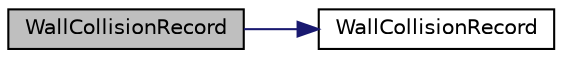 digraph "WallCollisionRecord"
{
  bgcolor="transparent";
  edge [fontname="Helvetica",fontsize="10",labelfontname="Helvetica",labelfontsize="10"];
  node [fontname="Helvetica",fontsize="10",shape=record];
  rankdir="LR";
  Node1 [label="WallCollisionRecord",height=0.2,width=0.4,color="black", fillcolor="grey75", style="filled", fontcolor="black"];
  Node1 -> Node2 [color="midnightblue",fontsize="10",style="solid",fontname="Helvetica"];
  Node2 [label="WallCollisionRecord",height=0.2,width=0.4,color="black",URL="$a02927.html#afdb90c50092b9459922b3c19149d9bab",tooltip="Construct null. "];
}
